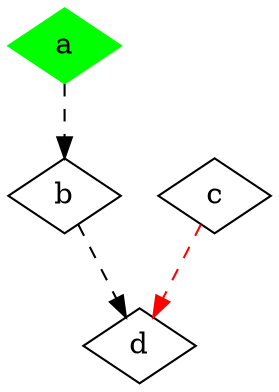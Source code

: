 digraph example {
    node [shape="diamond"]
    edge [style="dashed"]
    
    a[style="filled", color="green"]
    b
    c
    d

    a -> b
    b -> d
    c -> d[color="red"]
    
}
